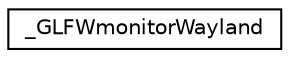 digraph "Graphical Class Hierarchy"
{
 // LATEX_PDF_SIZE
  edge [fontname="Helvetica",fontsize="10",labelfontname="Helvetica",labelfontsize="10"];
  node [fontname="Helvetica",fontsize="10",shape=record];
  rankdir="LR";
  Node0 [label="_GLFWmonitorWayland",height=0.2,width=0.4,color="black", fillcolor="white", style="filled",URL="$struct__GLFWmonitorWayland.html",tooltip=" "];
}
